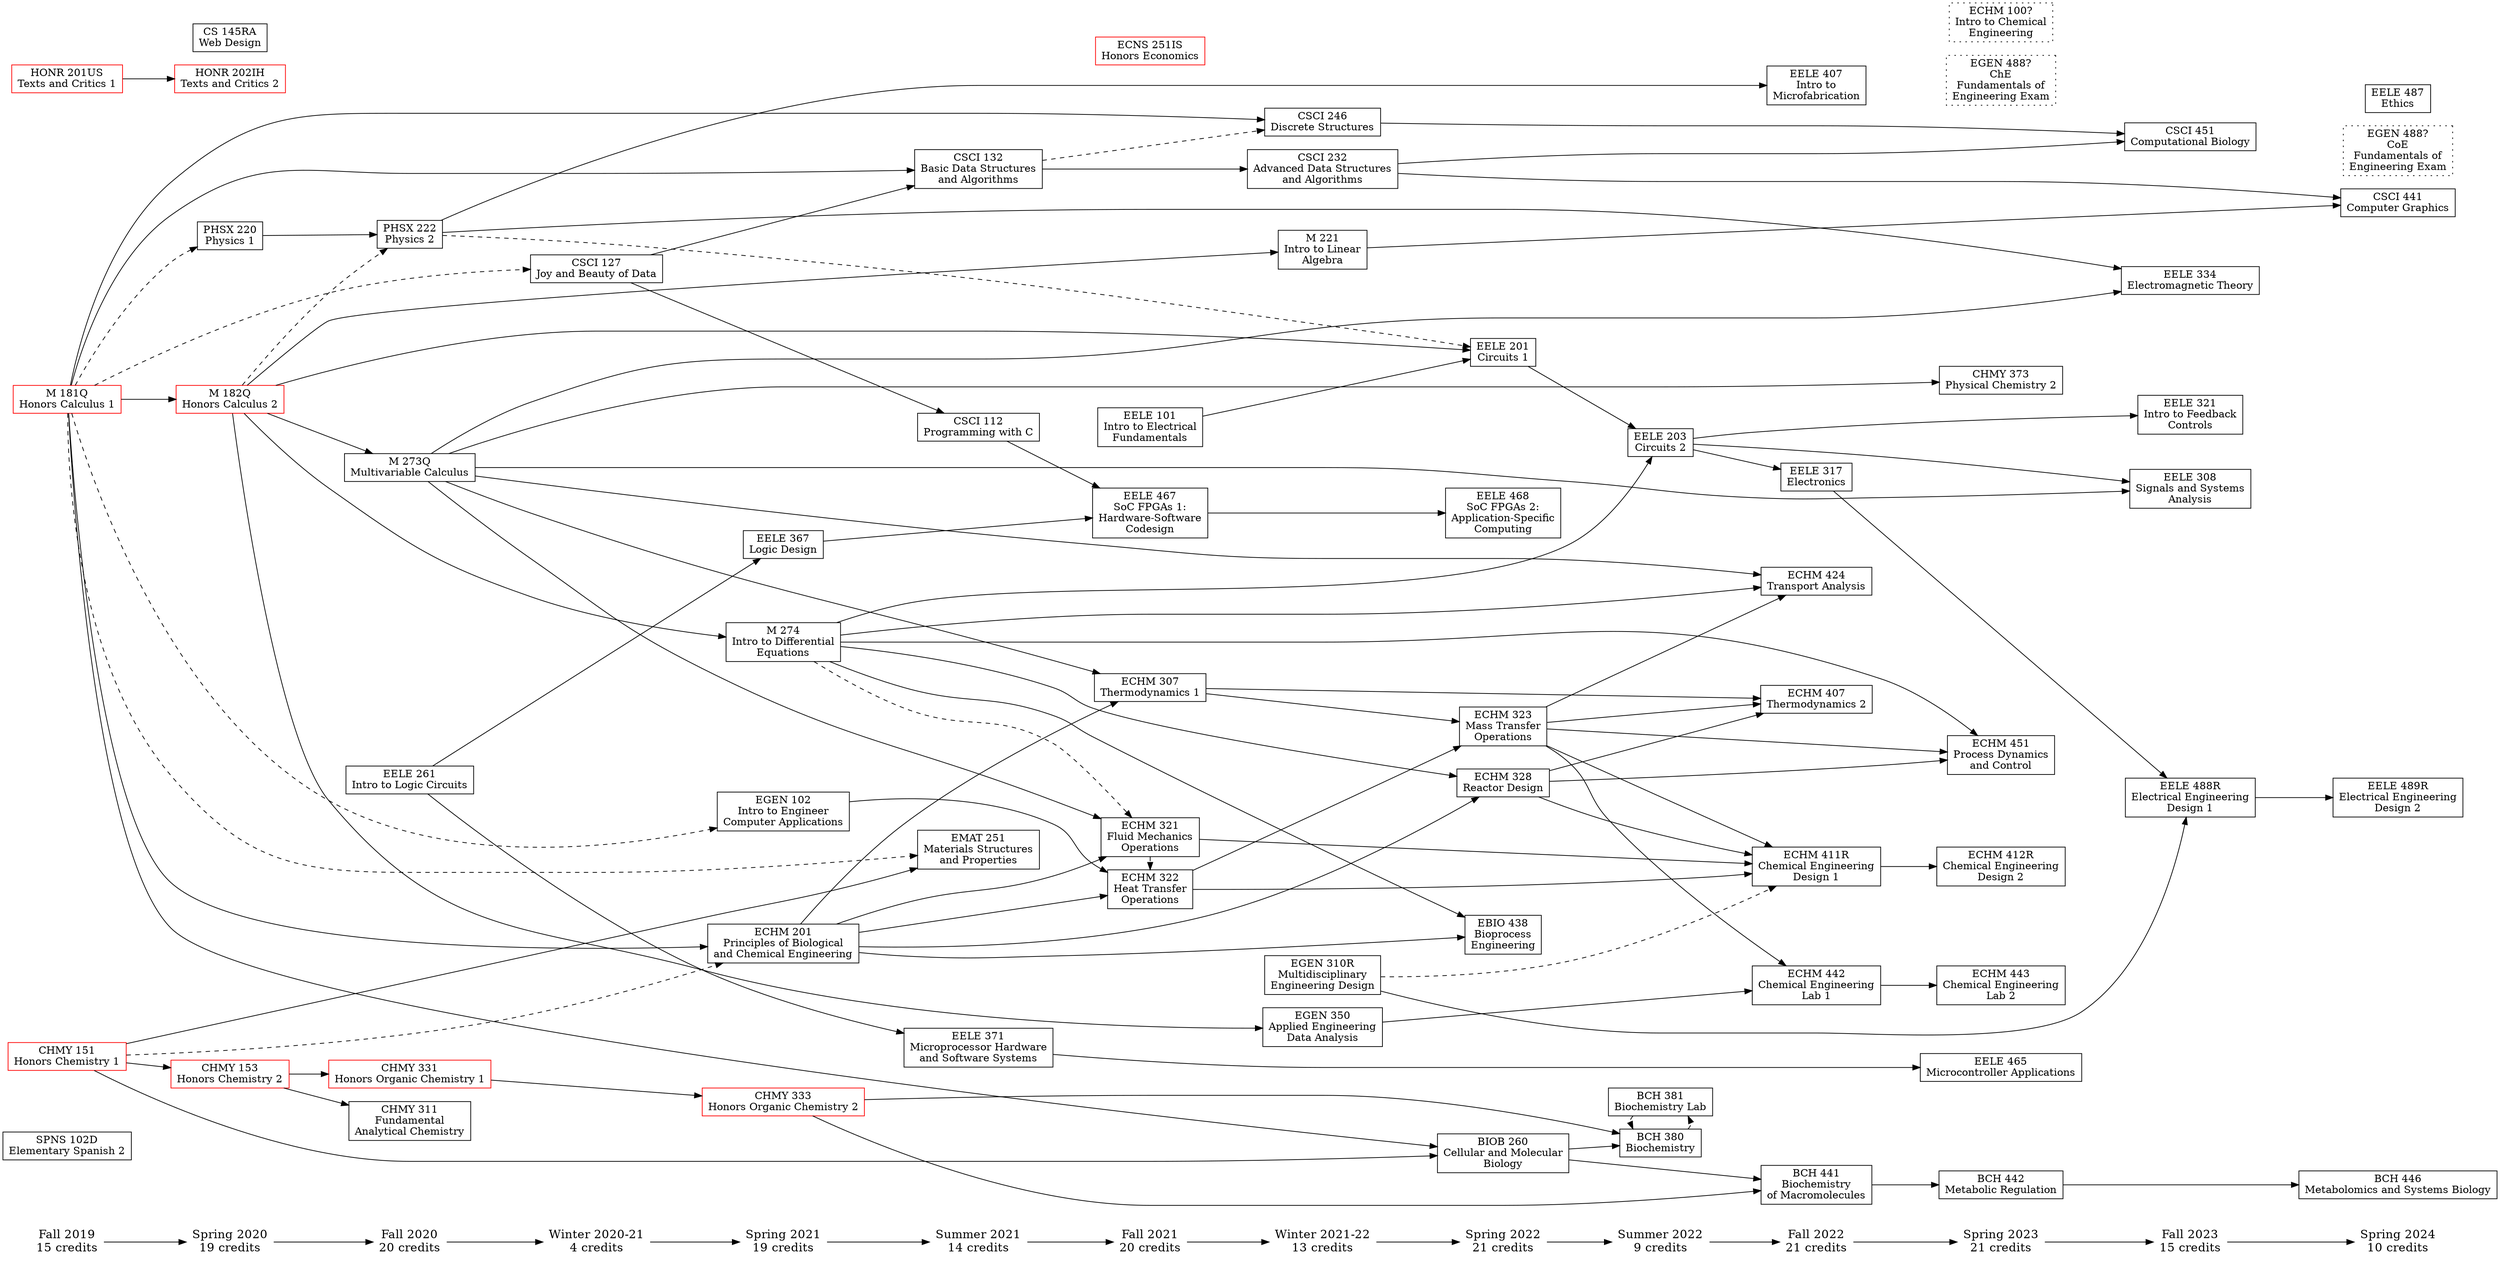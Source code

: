 digraph potential {
    ranksep=.75; rankdir=LR;

    {node [shape=plaintext,fontsize=16];
        "Fall 2019" -> "Spring 2020"
        -> "Fall 2020" -> "Winter 2020-21" -> "Spring 2021"
        -> "Summer 2021" -> "Fall 2021" -> "Winter 2021-22" -> "Spring 2022"
        -> "Summer 2022" -> "Fall 2022" -> "Spring 2023"
        -> "Fall 2023" -> "Spring 2024";
    }

    "Fall 2019"      [label="\N\n15 credits"]
    "Spring 2020"    [label="\N\n19 credits"]
    "Fall 2020"      [label="\N\n20 credits"]
    "Winter 2020-21" [label="\N\n4 credits"]
    "Spring 2021"    [label="\N\n19 credits"]
    "Summer 2021"    [label="\N\n14 credits"]
    "Fall 2021"      [label="\N\n20 credits"]
    "Winter 2021-22" [label="\N\n13 credits"]
    "Spring 2022"    [label="\N\n21 credits"]
    "Summer 2022"    [label="\N\n9 credits"]
    "Fall 2022"      [label="\N\n21 credits"]
    "Spring 2023"    [label="\N\n21 credits"]
    "Fall 2023"      [label="\N\n15 credits"]
    "Spring 2024"    [label="\N\n10 credits"]

    {node [shape=box];
        { rank = same; "Fall 2019"; "SPNS 102D"; "M 181Q"; "HONR 201US"; "CHMY 151"; }
        { rank = same; "Spring 2020"; "PHSX 220"; "M 182Q"; "HONR 202IH"; "CS 145RA"; "CHMY 153"; }
        { rank = same; "Fall 2020"; "PHSX 222"; "M 273Q"; "EELE 261"; "CHMY 331"; "CHMY 311"; }
        { rank = same; "Winter 2020-21"; "CSCI 127"; }
        { rank = same; "Spring 2021"; "M 274"; "EGEN 102"; "EELE 367"; "ECHM 201"; "CHMY 333"; }
        { rank = same; "Summer 2021"; "EMAT 251"; "EELE 371"; "CSCI 132"; "CSCI 112"; }
        { rank = same; "Fall 2021"; "EELE 467"; "EELE 101"; "ECNS 251IS"; "ECHM 322"; "ECHM 321"; "ECHM 307"; }
        { rank = same; "Winter 2021-22"; "M 221"; "EGEN 350"; "EGEN 310R"; "CSCI 246"; "CSCI 232"; }
        { rank = same; "Spring 2022"; "EELE 468"; "EELE 201"; "ECHM 328"; "ECHM 323"; "EBIO 438"; "BIOB 260"; }
        { rank = same; "Summer 2022"; "EELE 203"; "BCH 381"; "BCH 380"; }
        { rank = same; "Fall 2022"; "EELE 407"; "EELE 317"; "ECHM 442"; "ECHM 424"; "ECHM 411R"; "ECHM 407"; "BCH 441"; }
        { rank = same; "Spring 2023"; "EGEN 488-1" "EELE 465"; "ECHM 451"; "ECHM 443"; "ECHM 412R"; "ECHM 100"; "CHMY 373"; "BCH 442"; }
        { rank = same; "Fall 2023"; "EELE 488R"; "EELE 334"; "EELE 321"; "EELE 308"; "CSCI 451";}
        { rank = same; "Spring 2024"; "EGEN 488-2"; "EELE 489R"; "EELE 487"; "CSCI 441"; "BCH 446";}
    }

    // Honors classes
    "CHMY 151"   [color=red]
    "CHMY 153"   [color=red]
    "CHMY 331"   [color=red]
    "CHMY 333"   [color=red]
    "HONR 201US" [color=red]
    "HONR 202IH" [color=red]
    "M 181Q"     [color=red]
    "M 182Q"     [color=red]
    "ECNS 251IS" [color=red]

    // Course labels

    // Fall 2019
    "CHMY 151"   [label="\N\nHonors Chemistry 1"]
    "HONR 201US" [label="\N\nTexts and Critics 1"]
    "M 181Q"     [label="\N\nHonors Calculus 1"]
    "SPNS 102D"  [label="\N\nElementary Spanish 2"]

    // Spring 2020
    "CHMY 153"   [label="\N\nHonors Chemistry 2"]
    "CS 145RA"   [label="\N\nWeb Design"]
    "HONR 202IH" [label="\N\nTexts and Critics 2"]
    "M 182Q"     [label="\N\nHonors Calculus 2"]
    "PHSX 220"   [label="\N\nPhysics 1"]

    // Fall 2020
    "CHMY 311"   [label="\N\nFundamental\nAnalytical Chemistry"]
    "CHMY 331"   [label="\N\nHonors Organic Chemistry 1"]
    "EELE 261"   [label="\N\nIntro to Logic Circuits"]
    "M 273Q"     [label="\N\nMultivariable Calculus"]
    "PHSX 222"   [label="\N\nPhysics 2"]

    // Winter 2020-21
    "CSCI 127"   [label="\N\nJoy and Beauty of Data"]

    // Spring 2021
    "CHMY 333"   [label="\N\nHonors Organic Chemistry 2"]
    "ECHM 201"   [label="\N\nPrinciples of Biological\nand Chemical Engineering"]
    "EELE 367"   [label="\N\nLogic Design"]
    "EGEN 102"   [label="\N\nIntro to Engineer\nComputer Applications"]
    "M 274"      [label="\N\nIntro to Differential\nEquations"]

    // Summer 2021
    "CSCI 112"   [label="\N\nProgramming with C"]
    "CSCI 132"   [label="\N\nBasic Data Structures\nand Algorithms"]
    "EELE 371"   [label="\N\nMicroprocessor Hardware\nand Software Systems"]
    "EMAT 251"   [label="\N\nMaterials Structures\nand Properties"]

    // Fall 2021
    "ECHM 307"   [label="\N\nThermodynamics 1"]
    "ECHM 321"   [label="\N\nFluid Mechanics\nOperations"]
    "ECHM 322"   [label="\N\nHeat Transfer\nOperations"]
    "ECNS 251IS" [label="\N\nHonors Economics"]
    "EELE 101"   [label="\N\nIntro to Electrical\nFundamentals"]
    "EELE 467"   [label="\N\nSoC FPGAs 1:\nHardware-Software\nCodesign"]

    // Winter 2021-22
    "CSCI 232"   [label="\N\nAdvanced Data Structures\nand Algorithms"]
    "CSCI 246"   [label="\N\nDiscrete Structures"]
    "EGEN 310R"  [label="\N\nMultidisciplinary\nEngineering Design"]
    "EGEN 350"   [label="\N\nApplied Engineering\nData Analysis"]
    "M 221"      [label="\N\nIntro to Linear\nAlgebra"]

    // Spring 2022
    "BIOB 260"   [label="\N\nCellular and Molecular\nBiology"]
    "EBIO 438"   [label="\N\nBioprocess\nEngineering"]
    "ECHM 323"   [label="\N\nMass Transfer\nOperations"]
    "ECHM 328"   [label="\N\nReactor Design"]
    "EELE 201"   [label="\N\nCircuits 1"]
    "EELE 468"   [label="\N\nSoC FPGAs 2:\nApplication-Specific\nComputing"]

    // Summer 2022
    "BCH 380"    [label="\N\nBiochemistry"]
    "BCH 381"    [label="\N\nBiochemistry Lab"]
    "EELE 203"   [label="\N\nCircuits 2"]

    // Fall 2022
    "BCH 441"    [label="\N\nBiochemistry\nof Macromolecules"]
    "ECHM 407"   [label="\N\nThermodynamics 2"]
    "ECHM 424"   [label="\N\nTransport Analysis"]
    "ECHM 411R"  [label="\N\nChemical Engineering\nDesign 1"]
    "ECHM 442"   [label="\N\nChemical Engineering\nLab 1"]
    "EELE 317"   [label="\N\nElectronics"]
    "EELE 407"   [label="\N\nIntro to\nMicrofabrication"]

    // Spring 2023
    "BCH 442"    [label="\N\nMetabolic Regulation"]
    "CHMY 373"   [label="\N\nPhysical Chemistry 2"]
    "ECHM 100"   [label="\N?\nIntro to Chemical\nEngineering",style=dotted]
    "ECHM 412R"  [label="\N\nChemical Engineering\nDesign 2"]
    "ECHM 443"   [label="\N\nChemical Engineering\nLab 2"]
    "ECHM 451"   [label="\N\nProcess Dynamics\nand Control"]
    "EELE 465"   [label="\N\nMicrocontroller Applications"]
    "EGEN 488-1" [label="EGEN 488?\nChE\nFundamentals of\nEngineering Exam",style=dotted]

    // Fall 2023
    "CSCI 451"   [label="\N\nComputational Biology"]
    "EELE 308"   [label="\N\nSignals and Systems\nAnalysis"]
    "EELE 321"   [label="\N\nIntro to Feedback\nControls"]
    "EELE 334"   [label="\N\nElectromagnetic Theory"]
    "EELE 488R"  [label="\N\nElectrical Engineering\nDesign 1"]

    // Spring 2024
    "BCH 446"    [label="\N\nMetabolomics and Systems Biology"]
    "CSCI 441"   [label="\N\nComputer Graphics"]
    "EELE 489R"  [label="\N\nElectrical Engineering\nDesign 2"]
    "EELE 487"   [label="\N\nEthics"]
    "EGEN 488-2" [label="EGEN 488?\nCoE\nFundamentals of\nEngineering Exam",style=dotted]

    // Course pre- & co- requisites

    // Spring 2020
    "CHMY 151" -> "CHMY 153";
    "HONR 201US" -> "HONR 202IH";
    "M 181Q" -> "M 182Q";
    "M 181Q" -> "PHSX 220" [style=dashed];

    // Fall 2020
    "CHMY 153" -> { "CHMY 311" "CHMY 331" };
    "M 182Q" -> "M 273Q";
    "M 182Q" -> "PHSX 222" [style=dashed];
    "PHSX 220" -> "PHSX 222";

    // Winter 2020-21
    "M 181Q" -> "CSCI 127" [style=dashed];

    // Spring 2021
    "CHMY 151" -> "ECHM 201" [style=dashed];
    "CHMY 331" -> "CHMY 333";
    "EELE 261" -> "EELE 367";
    "M 181Q" -> "ECHM 201";
    "M 181Q" -> "EGEN 102" [style=dashed];
    "M 182Q" -> "M 274";

    // Summer 2021
    "CHMY 151" -> "EMAT 251";
    "CSCI 127" -> { "CSCI 112" "CSCI 132" };
    "EELE 261" -> "EELE 371";
    "M 181Q" -> "CSCI 132";
    "M 181Q" -> "EMAT 251" [style=dashed];

    // Fall 2021
    "CSCI 112" -> "EELE 467";
    "ECHM 201" -> { "ECHM 307" "ECHM 321" "ECHM 322" };
    "ECHM 321" -> "ECHM 322" [style=dashed];
    "EELE 367" -> "EELE 467";
    "EGEN 102" -> "ECHM 322";
    "M 273Q" -> { "ECHM 307" "ECHM 321" };
    "M 274" -> "ECHM 321" [style=dashed];

    // Winter 2021-22
    "CSCI 132" -> "CSCI 232";
    "M 181Q" -> "CSCI 246";
    "CSCI 132" -> "CSCI 246" [style=dashed];
    "M 182Q" -> { "EGEN 350" "M 221" };

    // Spring 2022
    { "CHMY 151" "M 181Q" } -> "BIOB 260";
    { "ECHM 201" "M 274" } -> { "EBIO 438" "ECHM 328" };
    { "ECHM 307" "ECHM 322" } -> "ECHM 323";
    { "EELE 101" "M 182Q" } -> "EELE 201";
    "PHSX 222" -> "EELE 201" [style=dashed];
    "EELE 467" -> "EELE 468";

    // Summer 2022
    { "BIOB 260" "CHMY 333" } -> "BCH 380";
    "BCH 380" -> "BCH 381" [style=dashed];
    "BCH 381" -> "BCH 380" [style=dashed];
    { "EELE 201" "M 274" } -> "EELE 203";

    // Fall 2022
    { "BIOB 260" "CHMY 333" } -> "BCH 441";
    { "ECHM 307" "ECHM 323" "ECHM 328" } -> "ECHM 407";
    { "ECHM 321" "ECHM 322" "ECHM 323" "ECHM 328" } -> "ECHM 411R";
    { "ECHM 323" "M 273Q" "M 274" } -> "ECHM 424";
    "EGEN 310R" -> "ECHM 411R" [style=dashed];
    { "ECHM 323" "EGEN 350" } -> "ECHM 442";
    "EELE 203" -> "EELE 317";
    "PHSX 222" -> "EELE 407";

    // Spring 2023
    "BCH 441" -> "BCH 442";
    "M 273Q" -> "CHMY 373";
    "ECHM 411R" -> "ECHM 412R";
    "ECHM 442" -> "ECHM 443";
    { "ECHM 328" "ECHM 323" "M 274" } -> "ECHM 451";
    "EELE 371" -> "EELE 465";

    // Fall 2023
    { "CSCI 232" "CSCI 246" } -> "CSCI 451";
    { "EELE 203" "M 273Q" } -> "EELE 308";
    "EELE 203" -> "EELE 321";
    { "PHSX 222" "M 273Q" } -> "EELE 334";
    { "EELE 317" "EGEN 310R" } -> "EELE 488R";

    // Spring 2024
    "BCH 442" -> "BCH 446";
    { "M 221" "CSCI 232" } -> "CSCI 441";
    "EELE 488R" -> "EELE 489R";
}